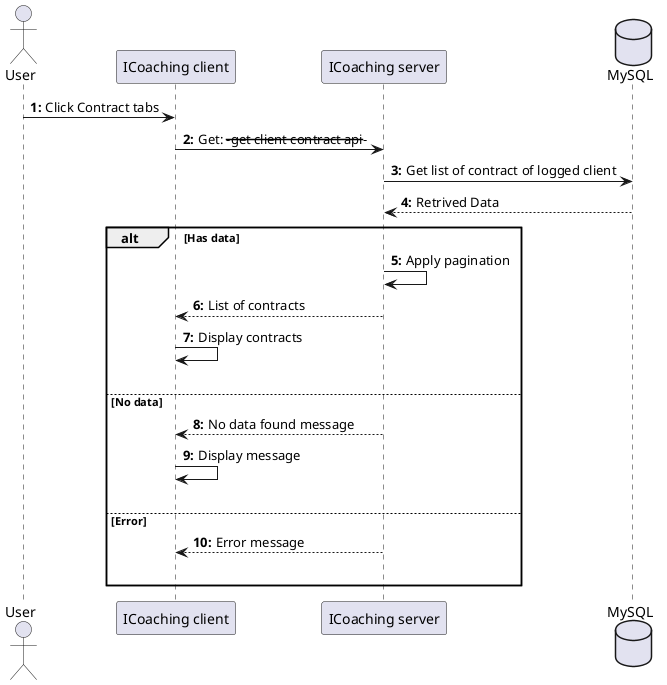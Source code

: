 @startuml ViewClientContracts

actor User as user
participant "ICoaching client" as client
participant "ICoaching server" as server 
database "MySQL" as db

autonumber "<b>0:"

user -> client : Click Contract tabs
client -> server : Get: ---get client contract api---
server -> db : Get list of contract of logged client
db --> server : Retrived Data

alt Has data
    server -> server : Apply pagination
    server --> client : List of contracts
    client -> client : Display contracts
    |||

else No data
    server --> client : No data found message
    client -> client : Display message 
    |||
else Error
    server --> client : Error message
    |||
end 

@enduml
